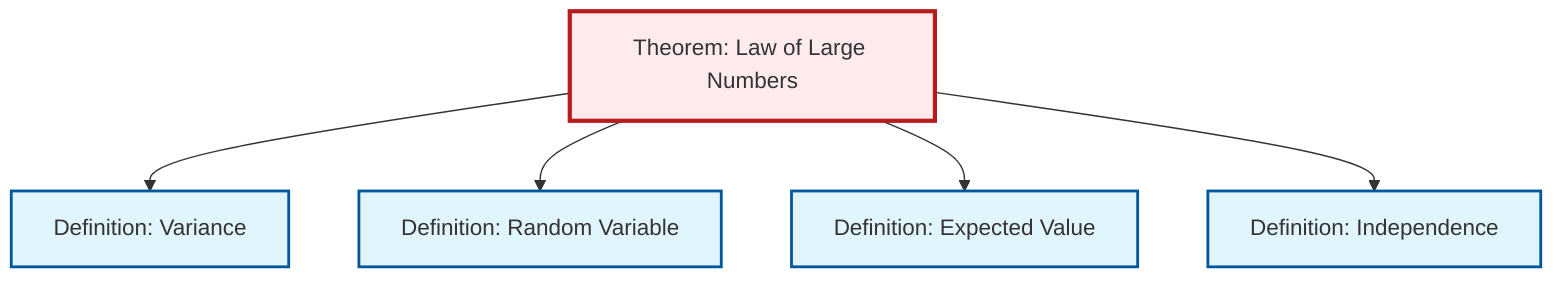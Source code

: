 graph TD
    classDef definition fill:#e1f5fe,stroke:#01579b,stroke-width:2px
    classDef theorem fill:#f3e5f5,stroke:#4a148c,stroke-width:2px
    classDef axiom fill:#fff3e0,stroke:#e65100,stroke-width:2px
    classDef example fill:#e8f5e9,stroke:#1b5e20,stroke-width:2px
    classDef current fill:#ffebee,stroke:#b71c1c,stroke-width:3px
    def-independence["Definition: Independence"]:::definition
    def-random-variable["Definition: Random Variable"]:::definition
    thm-law-of-large-numbers["Theorem: Law of Large Numbers"]:::theorem
    def-variance["Definition: Variance"]:::definition
    def-expectation["Definition: Expected Value"]:::definition
    thm-law-of-large-numbers --> def-variance
    thm-law-of-large-numbers --> def-random-variable
    thm-law-of-large-numbers --> def-expectation
    thm-law-of-large-numbers --> def-independence
    class thm-law-of-large-numbers current